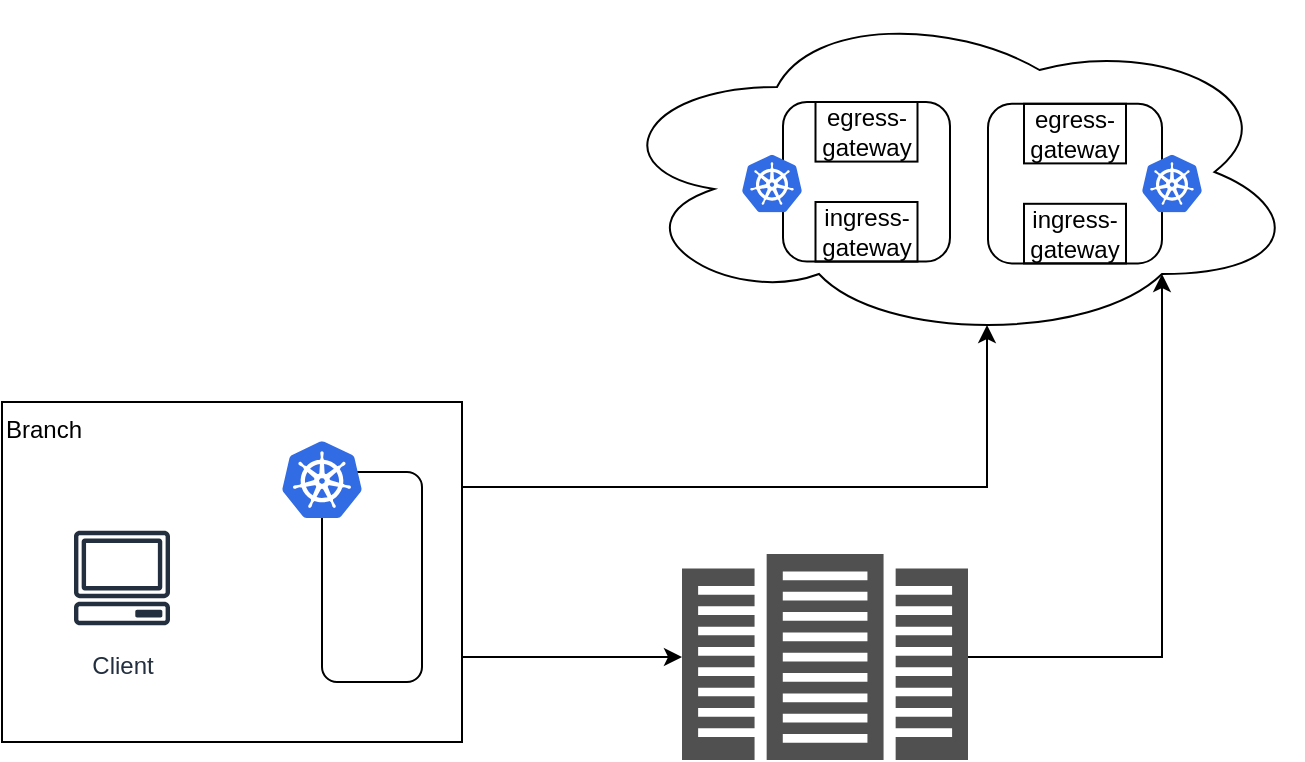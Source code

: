 <mxfile version="16.2.7" type="github">
  <diagram id="W-9ImOpMtnj_Iprmmz2A" name="Page-1">
    <mxGraphModel dx="1350" dy="712" grid="1" gridSize="10" guides="1" tooltips="1" connect="1" arrows="1" fold="1" page="1" pageScale="1" pageWidth="850" pageHeight="1100" math="0" shadow="0">
      <root>
        <mxCell id="0" />
        <mxCell id="1" parent="0" />
        <mxCell id="btSTc1lj03Zl4ieGrQy4-14" value="Branch" style="rounded=0;whiteSpace=wrap;html=1;fillColor=none;align=left;verticalAlign=top;" vertex="1" parent="1">
          <mxGeometry x="70" y="240" width="230" height="170" as="geometry" />
        </mxCell>
        <mxCell id="btSTc1lj03Zl4ieGrQy4-16" value="" style="rounded=1;whiteSpace=wrap;html=1;fillColor=none;" vertex="1" parent="1">
          <mxGeometry x="230" y="275" width="50" height="105" as="geometry" />
        </mxCell>
        <mxCell id="btSTc1lj03Zl4ieGrQy4-21" style="edgeStyle=orthogonalEdgeStyle;rounded=0;orthogonalLoop=1;jettySize=auto;html=1;exitX=1;exitY=0.75;exitDx=0;exitDy=0;" edge="1" parent="1" source="btSTc1lj03Zl4ieGrQy4-14" target="btSTc1lj03Zl4ieGrQy4-19">
          <mxGeometry relative="1" as="geometry" />
        </mxCell>
        <mxCell id="btSTc1lj03Zl4ieGrQy4-22" style="edgeStyle=orthogonalEdgeStyle;rounded=0;orthogonalLoop=1;jettySize=auto;html=1;exitX=1;exitY=0.25;exitDx=0;exitDy=0;entryX=0.55;entryY=0.95;entryDx=0;entryDy=0;entryPerimeter=0;" edge="1" parent="1" source="btSTc1lj03Zl4ieGrQy4-14" target="btSTc1lj03Zl4ieGrQy4-18">
          <mxGeometry relative="1" as="geometry" />
        </mxCell>
        <mxCell id="btSTc1lj03Zl4ieGrQy4-15" value="" style="sketch=0;aspect=fixed;html=1;points=[];align=center;image;fontSize=12;image=img/lib/mscae/Kubernetes.svg;fillColor=none;" vertex="1" parent="1">
          <mxGeometry x="210" y="259.6" width="40" height="38.4" as="geometry" />
        </mxCell>
        <mxCell id="btSTc1lj03Zl4ieGrQy4-17" value="Client" style="sketch=0;outlineConnect=0;fontColor=#232F3E;gradientColor=none;strokeColor=#232F3E;fillColor=#ffffff;dashed=0;verticalLabelPosition=bottom;verticalAlign=top;align=center;html=1;fontSize=12;fontStyle=0;aspect=fixed;shape=mxgraph.aws4.resourceIcon;resIcon=mxgraph.aws4.client;" vertex="1" parent="1">
          <mxGeometry x="100" y="298" width="60" height="60" as="geometry" />
        </mxCell>
        <mxCell id="btSTc1lj03Zl4ieGrQy4-18" value="" style="ellipse;shape=cloud;whiteSpace=wrap;html=1;fillColor=none;" vertex="1" parent="1">
          <mxGeometry x="370" y="40" width="350" height="170" as="geometry" />
        </mxCell>
        <mxCell id="btSTc1lj03Zl4ieGrQy4-23" style="edgeStyle=orthogonalEdgeStyle;rounded=0;orthogonalLoop=1;jettySize=auto;html=1;" edge="1" parent="1" source="btSTc1lj03Zl4ieGrQy4-19">
          <mxGeometry relative="1" as="geometry">
            <mxPoint x="580" y="420" as="sourcePoint" />
            <mxPoint x="650" y="176" as="targetPoint" />
            <Array as="points">
              <mxPoint x="650" y="368" />
            </Array>
          </mxGeometry>
        </mxCell>
        <mxCell id="btSTc1lj03Zl4ieGrQy4-19" value="" style="sketch=0;pointerEvents=1;shadow=0;dashed=0;html=1;strokeColor=none;fillColor=#505050;labelPosition=center;verticalLabelPosition=bottom;verticalAlign=top;outlineConnect=0;align=center;shape=mxgraph.office.servers.datacenter;" vertex="1" parent="1">
          <mxGeometry x="410" y="316" width="143" height="103" as="geometry" />
        </mxCell>
        <mxCell id="btSTc1lj03Zl4ieGrQy4-27" value="" style="rounded=1;whiteSpace=wrap;html=1;fillColor=none;" vertex="1" parent="1">
          <mxGeometry x="460.5" y="90" width="83.5" height="79.8" as="geometry" />
        </mxCell>
        <mxCell id="btSTc1lj03Zl4ieGrQy4-28" value="" style="sketch=0;aspect=fixed;html=1;points=[];align=center;image;fontSize=12;image=img/lib/mscae/Kubernetes.svg;fillColor=none;" vertex="1" parent="1">
          <mxGeometry x="440" y="116.4" width="30" height="28.8" as="geometry" />
        </mxCell>
        <mxCell id="btSTc1lj03Zl4ieGrQy4-29" value="" style="rounded=1;whiteSpace=wrap;html=1;fillColor=none;" vertex="1" parent="1">
          <mxGeometry x="563" y="90.9" width="87" height="79.8" as="geometry" />
        </mxCell>
        <mxCell id="btSTc1lj03Zl4ieGrQy4-30" value="" style="sketch=0;aspect=fixed;html=1;points=[];align=center;image;fontSize=12;image=img/lib/mscae/Kubernetes.svg;fillColor=none;" vertex="1" parent="1">
          <mxGeometry x="640" y="116.4" width="30" height="28.8" as="geometry" />
        </mxCell>
        <mxCell id="btSTc1lj03Zl4ieGrQy4-31" value="ingress-gateway" style="rounded=0;whiteSpace=wrap;html=1;fillColor=none;" vertex="1" parent="1">
          <mxGeometry x="476.75" y="140" width="51" height="29.8" as="geometry" />
        </mxCell>
        <mxCell id="btSTc1lj03Zl4ieGrQy4-32" value="ingress-gateway" style="rounded=0;whiteSpace=wrap;html=1;fillColor=none;" vertex="1" parent="1">
          <mxGeometry x="581" y="140.9" width="51" height="29.8" as="geometry" />
        </mxCell>
        <mxCell id="btSTc1lj03Zl4ieGrQy4-33" value="egress-gateway" style="rounded=0;whiteSpace=wrap;html=1;fillColor=none;" vertex="1" parent="1">
          <mxGeometry x="476.75" y="90" width="51" height="29.8" as="geometry" />
        </mxCell>
        <mxCell id="btSTc1lj03Zl4ieGrQy4-34" value="egress-gateway" style="rounded=0;whiteSpace=wrap;html=1;fillColor=none;" vertex="1" parent="1">
          <mxGeometry x="581" y="90.9" width="51" height="29.8" as="geometry" />
        </mxCell>
      </root>
    </mxGraphModel>
  </diagram>
</mxfile>
